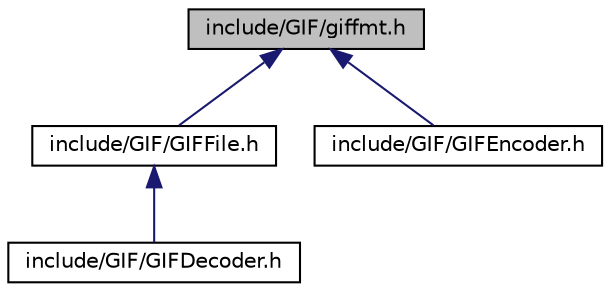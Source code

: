 digraph G
{
  edge [fontname="Helvetica",fontsize="10",labelfontname="Helvetica",labelfontsize="10"];
  node [fontname="Helvetica",fontsize="10",shape=record];
  Node1 [label="include/GIF/giffmt.h",height=0.2,width=0.4,color="black", fillcolor="grey75", style="filled" fontcolor="black"];
  Node1 -> Node2 [dir="back",color="midnightblue",fontsize="10",style="solid",fontname="Helvetica"];
  Node2 [label="include/GIF/GIFFile.h",height=0.2,width=0.4,color="black", fillcolor="white", style="filled",URL="$_g_i_f_file_8h.html"];
  Node2 -> Node3 [dir="back",color="midnightblue",fontsize="10",style="solid",fontname="Helvetica"];
  Node3 [label="include/GIF/GIFDecoder.h",height=0.2,width=0.4,color="black", fillcolor="white", style="filled",URL="$_g_i_f_decoder_8h.html"];
  Node1 -> Node4 [dir="back",color="midnightblue",fontsize="10",style="solid",fontname="Helvetica"];
  Node4 [label="include/GIF/GIFEncoder.h",height=0.2,width=0.4,color="black", fillcolor="white", style="filled",URL="$_g_i_f_encoder_8h.html"];
}
